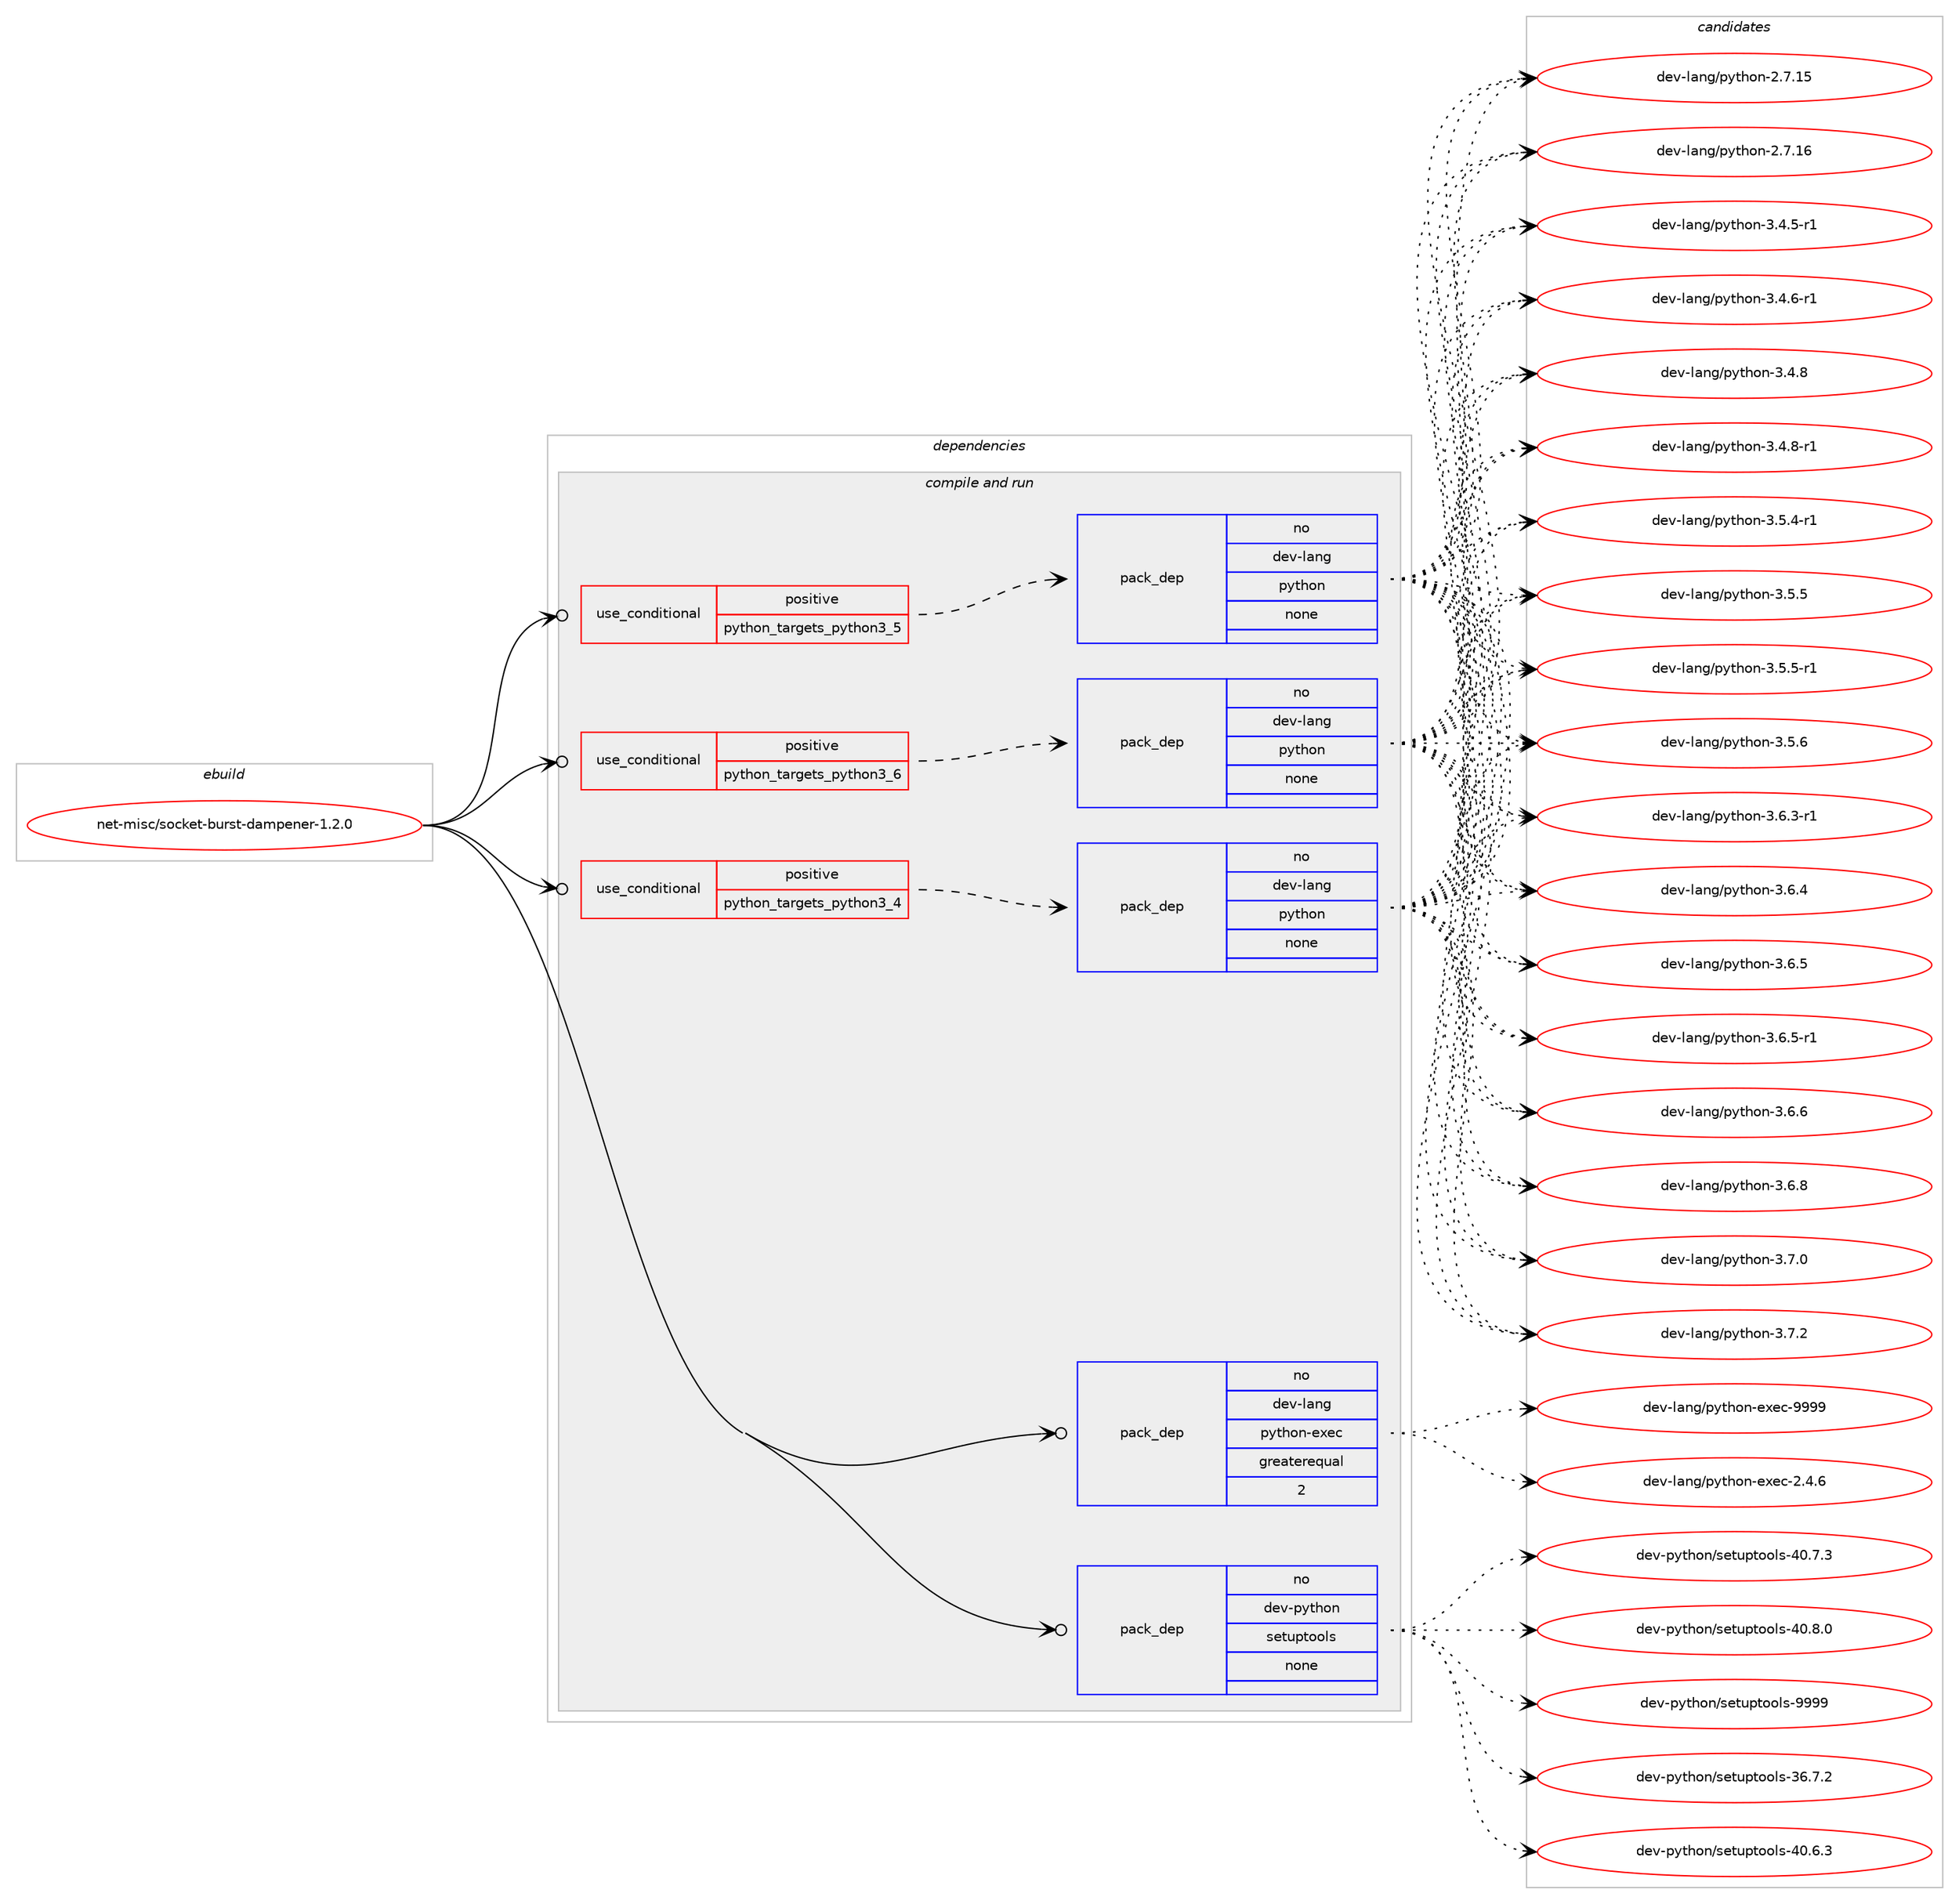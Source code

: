 digraph prolog {

# *************
# Graph options
# *************

newrank=true;
concentrate=true;
compound=true;
graph [rankdir=LR,fontname=Helvetica,fontsize=10,ranksep=1.5];#, ranksep=2.5, nodesep=0.2];
edge  [arrowhead=vee];
node  [fontname=Helvetica,fontsize=10];

# **********
# The ebuild
# **********

subgraph cluster_leftcol {
color=gray;
rank=same;
label=<<i>ebuild</i>>;
id [label="net-misc/socket-burst-dampener-1.2.0", color=red, width=4, href="../net-misc/socket-burst-dampener-1.2.0.svg"];
}

# ****************
# The dependencies
# ****************

subgraph cluster_midcol {
color=gray;
label=<<i>dependencies</i>>;
subgraph cluster_compile {
fillcolor="#eeeeee";
style=filled;
label=<<i>compile</i>>;
}
subgraph cluster_compileandrun {
fillcolor="#eeeeee";
style=filled;
label=<<i>compile and run</i>>;
subgraph cond449322 {
dependency1672388 [label=<<TABLE BORDER="0" CELLBORDER="1" CELLSPACING="0" CELLPADDING="4"><TR><TD ROWSPAN="3" CELLPADDING="10">use_conditional</TD></TR><TR><TD>positive</TD></TR><TR><TD>python_targets_python3_4</TD></TR></TABLE>>, shape=none, color=red];
subgraph pack1195779 {
dependency1672389 [label=<<TABLE BORDER="0" CELLBORDER="1" CELLSPACING="0" CELLPADDING="4" WIDTH="220"><TR><TD ROWSPAN="6" CELLPADDING="30">pack_dep</TD></TR><TR><TD WIDTH="110">no</TD></TR><TR><TD>dev-lang</TD></TR><TR><TD>python</TD></TR><TR><TD>none</TD></TR><TR><TD></TD></TR></TABLE>>, shape=none, color=blue];
}
dependency1672388:e -> dependency1672389:w [weight=20,style="dashed",arrowhead="vee"];
}
id:e -> dependency1672388:w [weight=20,style="solid",arrowhead="odotvee"];
subgraph cond449323 {
dependency1672390 [label=<<TABLE BORDER="0" CELLBORDER="1" CELLSPACING="0" CELLPADDING="4"><TR><TD ROWSPAN="3" CELLPADDING="10">use_conditional</TD></TR><TR><TD>positive</TD></TR><TR><TD>python_targets_python3_5</TD></TR></TABLE>>, shape=none, color=red];
subgraph pack1195780 {
dependency1672391 [label=<<TABLE BORDER="0" CELLBORDER="1" CELLSPACING="0" CELLPADDING="4" WIDTH="220"><TR><TD ROWSPAN="6" CELLPADDING="30">pack_dep</TD></TR><TR><TD WIDTH="110">no</TD></TR><TR><TD>dev-lang</TD></TR><TR><TD>python</TD></TR><TR><TD>none</TD></TR><TR><TD></TD></TR></TABLE>>, shape=none, color=blue];
}
dependency1672390:e -> dependency1672391:w [weight=20,style="dashed",arrowhead="vee"];
}
id:e -> dependency1672390:w [weight=20,style="solid",arrowhead="odotvee"];
subgraph cond449324 {
dependency1672392 [label=<<TABLE BORDER="0" CELLBORDER="1" CELLSPACING="0" CELLPADDING="4"><TR><TD ROWSPAN="3" CELLPADDING="10">use_conditional</TD></TR><TR><TD>positive</TD></TR><TR><TD>python_targets_python3_6</TD></TR></TABLE>>, shape=none, color=red];
subgraph pack1195781 {
dependency1672393 [label=<<TABLE BORDER="0" CELLBORDER="1" CELLSPACING="0" CELLPADDING="4" WIDTH="220"><TR><TD ROWSPAN="6" CELLPADDING="30">pack_dep</TD></TR><TR><TD WIDTH="110">no</TD></TR><TR><TD>dev-lang</TD></TR><TR><TD>python</TD></TR><TR><TD>none</TD></TR><TR><TD></TD></TR></TABLE>>, shape=none, color=blue];
}
dependency1672392:e -> dependency1672393:w [weight=20,style="dashed",arrowhead="vee"];
}
id:e -> dependency1672392:w [weight=20,style="solid",arrowhead="odotvee"];
subgraph pack1195782 {
dependency1672394 [label=<<TABLE BORDER="0" CELLBORDER="1" CELLSPACING="0" CELLPADDING="4" WIDTH="220"><TR><TD ROWSPAN="6" CELLPADDING="30">pack_dep</TD></TR><TR><TD WIDTH="110">no</TD></TR><TR><TD>dev-lang</TD></TR><TR><TD>python-exec</TD></TR><TR><TD>greaterequal</TD></TR><TR><TD>2</TD></TR></TABLE>>, shape=none, color=blue];
}
id:e -> dependency1672394:w [weight=20,style="solid",arrowhead="odotvee"];
subgraph pack1195783 {
dependency1672395 [label=<<TABLE BORDER="0" CELLBORDER="1" CELLSPACING="0" CELLPADDING="4" WIDTH="220"><TR><TD ROWSPAN="6" CELLPADDING="30">pack_dep</TD></TR><TR><TD WIDTH="110">no</TD></TR><TR><TD>dev-python</TD></TR><TR><TD>setuptools</TD></TR><TR><TD>none</TD></TR><TR><TD></TD></TR></TABLE>>, shape=none, color=blue];
}
id:e -> dependency1672395:w [weight=20,style="solid",arrowhead="odotvee"];
}
subgraph cluster_run {
fillcolor="#eeeeee";
style=filled;
label=<<i>run</i>>;
}
}

# **************
# The candidates
# **************

subgraph cluster_choices {
rank=same;
color=gray;
label=<<i>candidates</i>>;

subgraph choice1195779 {
color=black;
nodesep=1;
choice10010111845108971101034711212111610411111045504655464953 [label="dev-lang/python-2.7.15", color=red, width=4,href="../dev-lang/python-2.7.15.svg"];
choice10010111845108971101034711212111610411111045504655464954 [label="dev-lang/python-2.7.16", color=red, width=4,href="../dev-lang/python-2.7.16.svg"];
choice1001011184510897110103471121211161041111104551465246534511449 [label="dev-lang/python-3.4.5-r1", color=red, width=4,href="../dev-lang/python-3.4.5-r1.svg"];
choice1001011184510897110103471121211161041111104551465246544511449 [label="dev-lang/python-3.4.6-r1", color=red, width=4,href="../dev-lang/python-3.4.6-r1.svg"];
choice100101118451089711010347112121116104111110455146524656 [label="dev-lang/python-3.4.8", color=red, width=4,href="../dev-lang/python-3.4.8.svg"];
choice1001011184510897110103471121211161041111104551465246564511449 [label="dev-lang/python-3.4.8-r1", color=red, width=4,href="../dev-lang/python-3.4.8-r1.svg"];
choice1001011184510897110103471121211161041111104551465346524511449 [label="dev-lang/python-3.5.4-r1", color=red, width=4,href="../dev-lang/python-3.5.4-r1.svg"];
choice100101118451089711010347112121116104111110455146534653 [label="dev-lang/python-3.5.5", color=red, width=4,href="../dev-lang/python-3.5.5.svg"];
choice1001011184510897110103471121211161041111104551465346534511449 [label="dev-lang/python-3.5.5-r1", color=red, width=4,href="../dev-lang/python-3.5.5-r1.svg"];
choice100101118451089711010347112121116104111110455146534654 [label="dev-lang/python-3.5.6", color=red, width=4,href="../dev-lang/python-3.5.6.svg"];
choice1001011184510897110103471121211161041111104551465446514511449 [label="dev-lang/python-3.6.3-r1", color=red, width=4,href="../dev-lang/python-3.6.3-r1.svg"];
choice100101118451089711010347112121116104111110455146544652 [label="dev-lang/python-3.6.4", color=red, width=4,href="../dev-lang/python-3.6.4.svg"];
choice100101118451089711010347112121116104111110455146544653 [label="dev-lang/python-3.6.5", color=red, width=4,href="../dev-lang/python-3.6.5.svg"];
choice1001011184510897110103471121211161041111104551465446534511449 [label="dev-lang/python-3.6.5-r1", color=red, width=4,href="../dev-lang/python-3.6.5-r1.svg"];
choice100101118451089711010347112121116104111110455146544654 [label="dev-lang/python-3.6.6", color=red, width=4,href="../dev-lang/python-3.6.6.svg"];
choice100101118451089711010347112121116104111110455146544656 [label="dev-lang/python-3.6.8", color=red, width=4,href="../dev-lang/python-3.6.8.svg"];
choice100101118451089711010347112121116104111110455146554648 [label="dev-lang/python-3.7.0", color=red, width=4,href="../dev-lang/python-3.7.0.svg"];
choice100101118451089711010347112121116104111110455146554650 [label="dev-lang/python-3.7.2", color=red, width=4,href="../dev-lang/python-3.7.2.svg"];
dependency1672389:e -> choice10010111845108971101034711212111610411111045504655464953:w [style=dotted,weight="100"];
dependency1672389:e -> choice10010111845108971101034711212111610411111045504655464954:w [style=dotted,weight="100"];
dependency1672389:e -> choice1001011184510897110103471121211161041111104551465246534511449:w [style=dotted,weight="100"];
dependency1672389:e -> choice1001011184510897110103471121211161041111104551465246544511449:w [style=dotted,weight="100"];
dependency1672389:e -> choice100101118451089711010347112121116104111110455146524656:w [style=dotted,weight="100"];
dependency1672389:e -> choice1001011184510897110103471121211161041111104551465246564511449:w [style=dotted,weight="100"];
dependency1672389:e -> choice1001011184510897110103471121211161041111104551465346524511449:w [style=dotted,weight="100"];
dependency1672389:e -> choice100101118451089711010347112121116104111110455146534653:w [style=dotted,weight="100"];
dependency1672389:e -> choice1001011184510897110103471121211161041111104551465346534511449:w [style=dotted,weight="100"];
dependency1672389:e -> choice100101118451089711010347112121116104111110455146534654:w [style=dotted,weight="100"];
dependency1672389:e -> choice1001011184510897110103471121211161041111104551465446514511449:w [style=dotted,weight="100"];
dependency1672389:e -> choice100101118451089711010347112121116104111110455146544652:w [style=dotted,weight="100"];
dependency1672389:e -> choice100101118451089711010347112121116104111110455146544653:w [style=dotted,weight="100"];
dependency1672389:e -> choice1001011184510897110103471121211161041111104551465446534511449:w [style=dotted,weight="100"];
dependency1672389:e -> choice100101118451089711010347112121116104111110455146544654:w [style=dotted,weight="100"];
dependency1672389:e -> choice100101118451089711010347112121116104111110455146544656:w [style=dotted,weight="100"];
dependency1672389:e -> choice100101118451089711010347112121116104111110455146554648:w [style=dotted,weight="100"];
dependency1672389:e -> choice100101118451089711010347112121116104111110455146554650:w [style=dotted,weight="100"];
}
subgraph choice1195780 {
color=black;
nodesep=1;
choice10010111845108971101034711212111610411111045504655464953 [label="dev-lang/python-2.7.15", color=red, width=4,href="../dev-lang/python-2.7.15.svg"];
choice10010111845108971101034711212111610411111045504655464954 [label="dev-lang/python-2.7.16", color=red, width=4,href="../dev-lang/python-2.7.16.svg"];
choice1001011184510897110103471121211161041111104551465246534511449 [label="dev-lang/python-3.4.5-r1", color=red, width=4,href="../dev-lang/python-3.4.5-r1.svg"];
choice1001011184510897110103471121211161041111104551465246544511449 [label="dev-lang/python-3.4.6-r1", color=red, width=4,href="../dev-lang/python-3.4.6-r1.svg"];
choice100101118451089711010347112121116104111110455146524656 [label="dev-lang/python-3.4.8", color=red, width=4,href="../dev-lang/python-3.4.8.svg"];
choice1001011184510897110103471121211161041111104551465246564511449 [label="dev-lang/python-3.4.8-r1", color=red, width=4,href="../dev-lang/python-3.4.8-r1.svg"];
choice1001011184510897110103471121211161041111104551465346524511449 [label="dev-lang/python-3.5.4-r1", color=red, width=4,href="../dev-lang/python-3.5.4-r1.svg"];
choice100101118451089711010347112121116104111110455146534653 [label="dev-lang/python-3.5.5", color=red, width=4,href="../dev-lang/python-3.5.5.svg"];
choice1001011184510897110103471121211161041111104551465346534511449 [label="dev-lang/python-3.5.5-r1", color=red, width=4,href="../dev-lang/python-3.5.5-r1.svg"];
choice100101118451089711010347112121116104111110455146534654 [label="dev-lang/python-3.5.6", color=red, width=4,href="../dev-lang/python-3.5.6.svg"];
choice1001011184510897110103471121211161041111104551465446514511449 [label="dev-lang/python-3.6.3-r1", color=red, width=4,href="../dev-lang/python-3.6.3-r1.svg"];
choice100101118451089711010347112121116104111110455146544652 [label="dev-lang/python-3.6.4", color=red, width=4,href="../dev-lang/python-3.6.4.svg"];
choice100101118451089711010347112121116104111110455146544653 [label="dev-lang/python-3.6.5", color=red, width=4,href="../dev-lang/python-3.6.5.svg"];
choice1001011184510897110103471121211161041111104551465446534511449 [label="dev-lang/python-3.6.5-r1", color=red, width=4,href="../dev-lang/python-3.6.5-r1.svg"];
choice100101118451089711010347112121116104111110455146544654 [label="dev-lang/python-3.6.6", color=red, width=4,href="../dev-lang/python-3.6.6.svg"];
choice100101118451089711010347112121116104111110455146544656 [label="dev-lang/python-3.6.8", color=red, width=4,href="../dev-lang/python-3.6.8.svg"];
choice100101118451089711010347112121116104111110455146554648 [label="dev-lang/python-3.7.0", color=red, width=4,href="../dev-lang/python-3.7.0.svg"];
choice100101118451089711010347112121116104111110455146554650 [label="dev-lang/python-3.7.2", color=red, width=4,href="../dev-lang/python-3.7.2.svg"];
dependency1672391:e -> choice10010111845108971101034711212111610411111045504655464953:w [style=dotted,weight="100"];
dependency1672391:e -> choice10010111845108971101034711212111610411111045504655464954:w [style=dotted,weight="100"];
dependency1672391:e -> choice1001011184510897110103471121211161041111104551465246534511449:w [style=dotted,weight="100"];
dependency1672391:e -> choice1001011184510897110103471121211161041111104551465246544511449:w [style=dotted,weight="100"];
dependency1672391:e -> choice100101118451089711010347112121116104111110455146524656:w [style=dotted,weight="100"];
dependency1672391:e -> choice1001011184510897110103471121211161041111104551465246564511449:w [style=dotted,weight="100"];
dependency1672391:e -> choice1001011184510897110103471121211161041111104551465346524511449:w [style=dotted,weight="100"];
dependency1672391:e -> choice100101118451089711010347112121116104111110455146534653:w [style=dotted,weight="100"];
dependency1672391:e -> choice1001011184510897110103471121211161041111104551465346534511449:w [style=dotted,weight="100"];
dependency1672391:e -> choice100101118451089711010347112121116104111110455146534654:w [style=dotted,weight="100"];
dependency1672391:e -> choice1001011184510897110103471121211161041111104551465446514511449:w [style=dotted,weight="100"];
dependency1672391:e -> choice100101118451089711010347112121116104111110455146544652:w [style=dotted,weight="100"];
dependency1672391:e -> choice100101118451089711010347112121116104111110455146544653:w [style=dotted,weight="100"];
dependency1672391:e -> choice1001011184510897110103471121211161041111104551465446534511449:w [style=dotted,weight="100"];
dependency1672391:e -> choice100101118451089711010347112121116104111110455146544654:w [style=dotted,weight="100"];
dependency1672391:e -> choice100101118451089711010347112121116104111110455146544656:w [style=dotted,weight="100"];
dependency1672391:e -> choice100101118451089711010347112121116104111110455146554648:w [style=dotted,weight="100"];
dependency1672391:e -> choice100101118451089711010347112121116104111110455146554650:w [style=dotted,weight="100"];
}
subgraph choice1195781 {
color=black;
nodesep=1;
choice10010111845108971101034711212111610411111045504655464953 [label="dev-lang/python-2.7.15", color=red, width=4,href="../dev-lang/python-2.7.15.svg"];
choice10010111845108971101034711212111610411111045504655464954 [label="dev-lang/python-2.7.16", color=red, width=4,href="../dev-lang/python-2.7.16.svg"];
choice1001011184510897110103471121211161041111104551465246534511449 [label="dev-lang/python-3.4.5-r1", color=red, width=4,href="../dev-lang/python-3.4.5-r1.svg"];
choice1001011184510897110103471121211161041111104551465246544511449 [label="dev-lang/python-3.4.6-r1", color=red, width=4,href="../dev-lang/python-3.4.6-r1.svg"];
choice100101118451089711010347112121116104111110455146524656 [label="dev-lang/python-3.4.8", color=red, width=4,href="../dev-lang/python-3.4.8.svg"];
choice1001011184510897110103471121211161041111104551465246564511449 [label="dev-lang/python-3.4.8-r1", color=red, width=4,href="../dev-lang/python-3.4.8-r1.svg"];
choice1001011184510897110103471121211161041111104551465346524511449 [label="dev-lang/python-3.5.4-r1", color=red, width=4,href="../dev-lang/python-3.5.4-r1.svg"];
choice100101118451089711010347112121116104111110455146534653 [label="dev-lang/python-3.5.5", color=red, width=4,href="../dev-lang/python-3.5.5.svg"];
choice1001011184510897110103471121211161041111104551465346534511449 [label="dev-lang/python-3.5.5-r1", color=red, width=4,href="../dev-lang/python-3.5.5-r1.svg"];
choice100101118451089711010347112121116104111110455146534654 [label="dev-lang/python-3.5.6", color=red, width=4,href="../dev-lang/python-3.5.6.svg"];
choice1001011184510897110103471121211161041111104551465446514511449 [label="dev-lang/python-3.6.3-r1", color=red, width=4,href="../dev-lang/python-3.6.3-r1.svg"];
choice100101118451089711010347112121116104111110455146544652 [label="dev-lang/python-3.6.4", color=red, width=4,href="../dev-lang/python-3.6.4.svg"];
choice100101118451089711010347112121116104111110455146544653 [label="dev-lang/python-3.6.5", color=red, width=4,href="../dev-lang/python-3.6.5.svg"];
choice1001011184510897110103471121211161041111104551465446534511449 [label="dev-lang/python-3.6.5-r1", color=red, width=4,href="../dev-lang/python-3.6.5-r1.svg"];
choice100101118451089711010347112121116104111110455146544654 [label="dev-lang/python-3.6.6", color=red, width=4,href="../dev-lang/python-3.6.6.svg"];
choice100101118451089711010347112121116104111110455146544656 [label="dev-lang/python-3.6.8", color=red, width=4,href="../dev-lang/python-3.6.8.svg"];
choice100101118451089711010347112121116104111110455146554648 [label="dev-lang/python-3.7.0", color=red, width=4,href="../dev-lang/python-3.7.0.svg"];
choice100101118451089711010347112121116104111110455146554650 [label="dev-lang/python-3.7.2", color=red, width=4,href="../dev-lang/python-3.7.2.svg"];
dependency1672393:e -> choice10010111845108971101034711212111610411111045504655464953:w [style=dotted,weight="100"];
dependency1672393:e -> choice10010111845108971101034711212111610411111045504655464954:w [style=dotted,weight="100"];
dependency1672393:e -> choice1001011184510897110103471121211161041111104551465246534511449:w [style=dotted,weight="100"];
dependency1672393:e -> choice1001011184510897110103471121211161041111104551465246544511449:w [style=dotted,weight="100"];
dependency1672393:e -> choice100101118451089711010347112121116104111110455146524656:w [style=dotted,weight="100"];
dependency1672393:e -> choice1001011184510897110103471121211161041111104551465246564511449:w [style=dotted,weight="100"];
dependency1672393:e -> choice1001011184510897110103471121211161041111104551465346524511449:w [style=dotted,weight="100"];
dependency1672393:e -> choice100101118451089711010347112121116104111110455146534653:w [style=dotted,weight="100"];
dependency1672393:e -> choice1001011184510897110103471121211161041111104551465346534511449:w [style=dotted,weight="100"];
dependency1672393:e -> choice100101118451089711010347112121116104111110455146534654:w [style=dotted,weight="100"];
dependency1672393:e -> choice1001011184510897110103471121211161041111104551465446514511449:w [style=dotted,weight="100"];
dependency1672393:e -> choice100101118451089711010347112121116104111110455146544652:w [style=dotted,weight="100"];
dependency1672393:e -> choice100101118451089711010347112121116104111110455146544653:w [style=dotted,weight="100"];
dependency1672393:e -> choice1001011184510897110103471121211161041111104551465446534511449:w [style=dotted,weight="100"];
dependency1672393:e -> choice100101118451089711010347112121116104111110455146544654:w [style=dotted,weight="100"];
dependency1672393:e -> choice100101118451089711010347112121116104111110455146544656:w [style=dotted,weight="100"];
dependency1672393:e -> choice100101118451089711010347112121116104111110455146554648:w [style=dotted,weight="100"];
dependency1672393:e -> choice100101118451089711010347112121116104111110455146554650:w [style=dotted,weight="100"];
}
subgraph choice1195782 {
color=black;
nodesep=1;
choice1001011184510897110103471121211161041111104510112010199455046524654 [label="dev-lang/python-exec-2.4.6", color=red, width=4,href="../dev-lang/python-exec-2.4.6.svg"];
choice10010111845108971101034711212111610411111045101120101994557575757 [label="dev-lang/python-exec-9999", color=red, width=4,href="../dev-lang/python-exec-9999.svg"];
dependency1672394:e -> choice1001011184510897110103471121211161041111104510112010199455046524654:w [style=dotted,weight="100"];
dependency1672394:e -> choice10010111845108971101034711212111610411111045101120101994557575757:w [style=dotted,weight="100"];
}
subgraph choice1195783 {
color=black;
nodesep=1;
choice100101118451121211161041111104711510111611711211611111110811545515446554650 [label="dev-python/setuptools-36.7.2", color=red, width=4,href="../dev-python/setuptools-36.7.2.svg"];
choice100101118451121211161041111104711510111611711211611111110811545524846544651 [label="dev-python/setuptools-40.6.3", color=red, width=4,href="../dev-python/setuptools-40.6.3.svg"];
choice100101118451121211161041111104711510111611711211611111110811545524846554651 [label="dev-python/setuptools-40.7.3", color=red, width=4,href="../dev-python/setuptools-40.7.3.svg"];
choice100101118451121211161041111104711510111611711211611111110811545524846564648 [label="dev-python/setuptools-40.8.0", color=red, width=4,href="../dev-python/setuptools-40.8.0.svg"];
choice10010111845112121116104111110471151011161171121161111111081154557575757 [label="dev-python/setuptools-9999", color=red, width=4,href="../dev-python/setuptools-9999.svg"];
dependency1672395:e -> choice100101118451121211161041111104711510111611711211611111110811545515446554650:w [style=dotted,weight="100"];
dependency1672395:e -> choice100101118451121211161041111104711510111611711211611111110811545524846544651:w [style=dotted,weight="100"];
dependency1672395:e -> choice100101118451121211161041111104711510111611711211611111110811545524846554651:w [style=dotted,weight="100"];
dependency1672395:e -> choice100101118451121211161041111104711510111611711211611111110811545524846564648:w [style=dotted,weight="100"];
dependency1672395:e -> choice10010111845112121116104111110471151011161171121161111111081154557575757:w [style=dotted,weight="100"];
}
}

}
